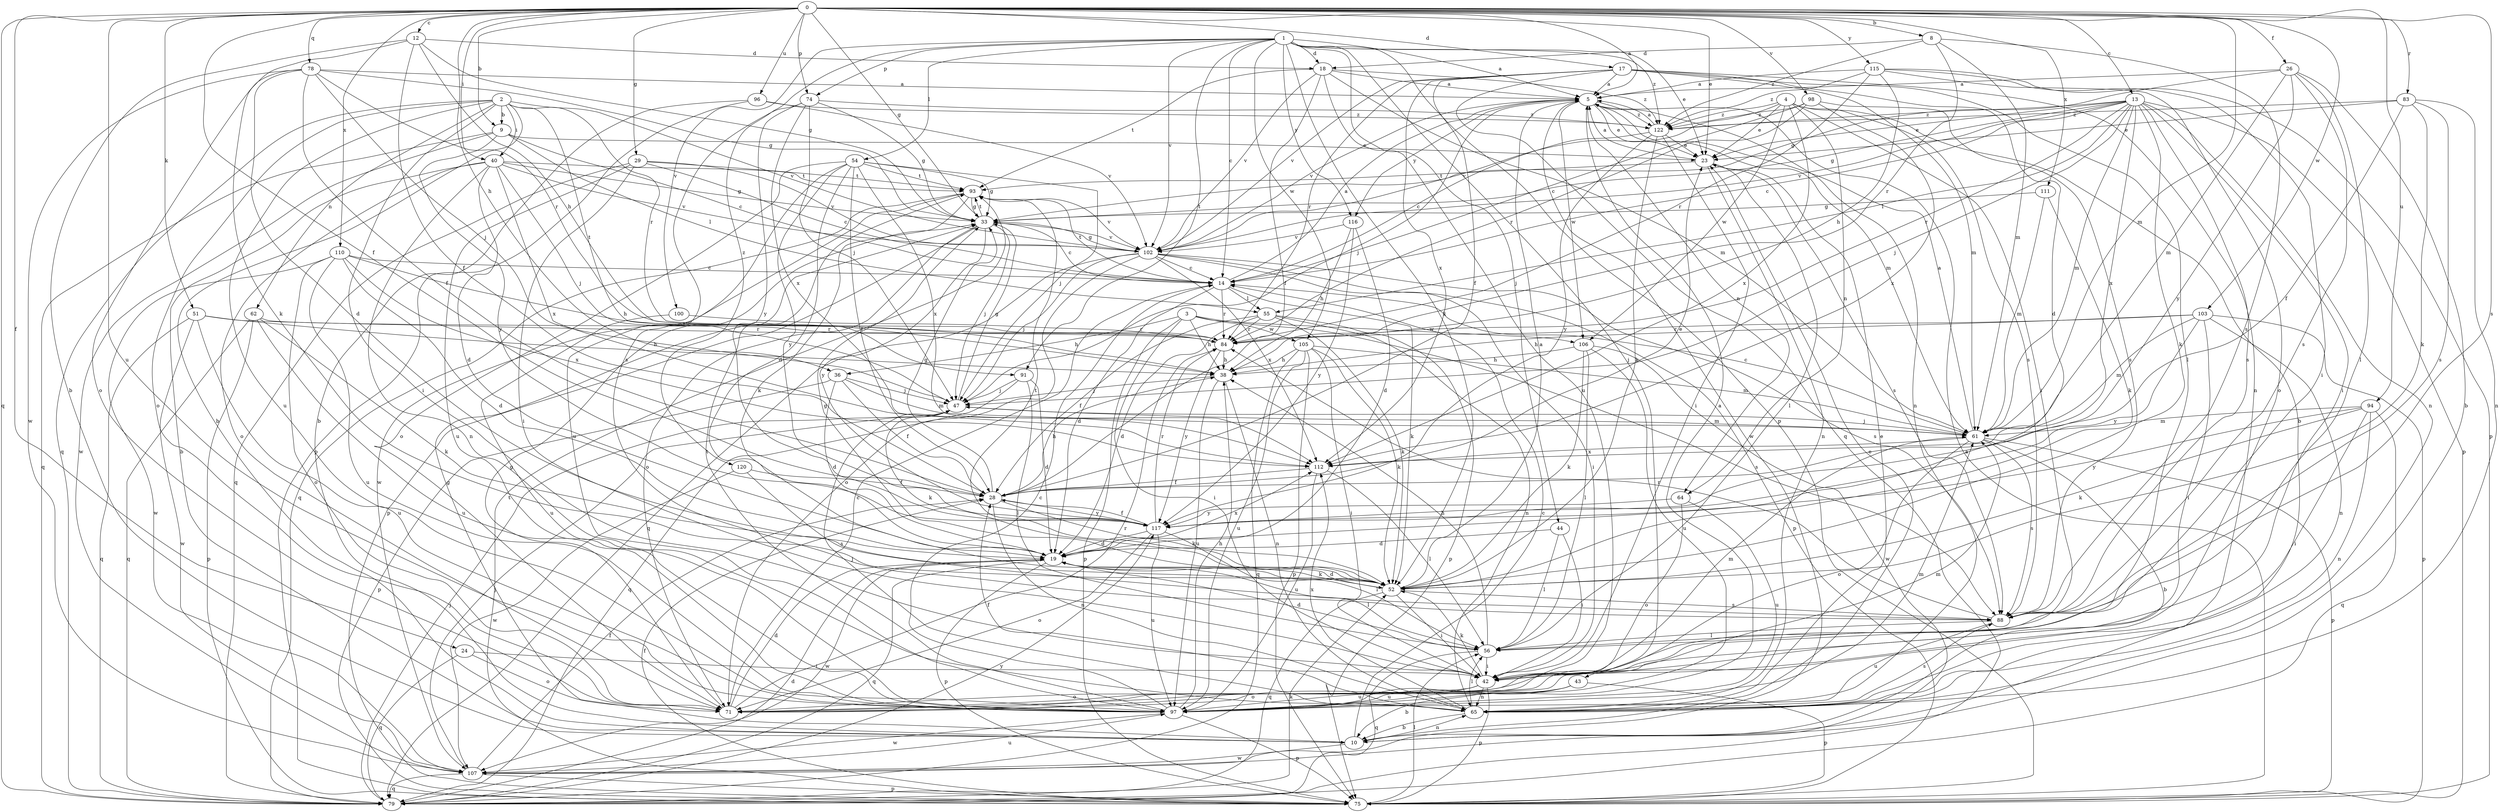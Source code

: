 strict digraph  {
0;
1;
2;
3;
4;
5;
8;
9;
10;
12;
13;
14;
17;
18;
19;
23;
24;
26;
28;
29;
33;
36;
38;
40;
42;
43;
44;
47;
51;
52;
54;
55;
56;
61;
62;
64;
65;
71;
74;
75;
78;
79;
83;
84;
88;
91;
93;
94;
96;
97;
98;
100;
102;
103;
105;
106;
107;
110;
111;
112;
115;
116;
117;
120;
122;
0 -> 5  [label=a];
0 -> 8  [label=b];
0 -> 9  [label=b];
0 -> 12  [label=c];
0 -> 13  [label=c];
0 -> 17  [label=d];
0 -> 23  [label=e];
0 -> 24  [label=f];
0 -> 26  [label=f];
0 -> 28  [label=f];
0 -> 29  [label=g];
0 -> 33  [label=g];
0 -> 36  [label=h];
0 -> 40  [label=i];
0 -> 51  [label=k];
0 -> 61  [label=m];
0 -> 74  [label=p];
0 -> 78  [label=q];
0 -> 79  [label=q];
0 -> 83  [label=r];
0 -> 88  [label=s];
0 -> 94  [label=u];
0 -> 96  [label=u];
0 -> 97  [label=u];
0 -> 98  [label=v];
0 -> 103  [label=w];
0 -> 110  [label=x];
0 -> 111  [label=x];
0 -> 115  [label=y];
1 -> 5  [label=a];
1 -> 14  [label=c];
1 -> 18  [label=d];
1 -> 23  [label=e];
1 -> 43  [label=j];
1 -> 44  [label=j];
1 -> 52  [label=k];
1 -> 54  [label=l];
1 -> 74  [label=p];
1 -> 75  [label=p];
1 -> 91  [label=t];
1 -> 100  [label=v];
1 -> 102  [label=v];
1 -> 105  [label=w];
1 -> 116  [label=y];
1 -> 120  [label=z];
1 -> 122  [label=z];
2 -> 9  [label=b];
2 -> 10  [label=b];
2 -> 40  [label=i];
2 -> 42  [label=i];
2 -> 62  [label=n];
2 -> 71  [label=o];
2 -> 79  [label=q];
2 -> 84  [label=r];
2 -> 91  [label=t];
2 -> 97  [label=u];
2 -> 102  [label=v];
3 -> 36  [label=h];
3 -> 38  [label=h];
3 -> 42  [label=i];
3 -> 75  [label=p];
3 -> 88  [label=s];
3 -> 105  [label=w];
3 -> 106  [label=w];
4 -> 10  [label=b];
4 -> 23  [label=e];
4 -> 42  [label=i];
4 -> 64  [label=n];
4 -> 88  [label=s];
4 -> 102  [label=v];
4 -> 106  [label=w];
4 -> 112  [label=x];
4 -> 122  [label=z];
5 -> 23  [label=e];
5 -> 47  [label=j];
5 -> 61  [label=m];
5 -> 64  [label=n];
5 -> 65  [label=n];
5 -> 102  [label=v];
5 -> 106  [label=w];
5 -> 107  [label=w];
5 -> 116  [label=y];
5 -> 122  [label=z];
8 -> 18  [label=d];
8 -> 61  [label=m];
8 -> 84  [label=r];
8 -> 88  [label=s];
8 -> 122  [label=z];
9 -> 14  [label=c];
9 -> 23  [label=e];
9 -> 55  [label=l];
9 -> 79  [label=q];
9 -> 107  [label=w];
9 -> 117  [label=y];
10 -> 14  [label=c];
10 -> 23  [label=e];
10 -> 33  [label=g];
10 -> 65  [label=n];
10 -> 107  [label=w];
12 -> 10  [label=b];
12 -> 18  [label=d];
12 -> 28  [label=f];
12 -> 33  [label=g];
12 -> 38  [label=h];
12 -> 52  [label=k];
13 -> 14  [label=c];
13 -> 23  [label=e];
13 -> 33  [label=g];
13 -> 42  [label=i];
13 -> 47  [label=j];
13 -> 52  [label=k];
13 -> 55  [label=l];
13 -> 61  [label=m];
13 -> 65  [label=n];
13 -> 75  [label=p];
13 -> 84  [label=r];
13 -> 88  [label=s];
13 -> 102  [label=v];
13 -> 112  [label=x];
13 -> 122  [label=z];
14 -> 5  [label=a];
14 -> 19  [label=d];
14 -> 52  [label=k];
14 -> 55  [label=l];
14 -> 84  [label=r];
14 -> 93  [label=t];
17 -> 5  [label=a];
17 -> 19  [label=d];
17 -> 28  [label=f];
17 -> 56  [label=l];
17 -> 61  [label=m];
17 -> 65  [label=n];
17 -> 79  [label=q];
17 -> 84  [label=r];
17 -> 102  [label=v];
17 -> 112  [label=x];
18 -> 5  [label=a];
18 -> 28  [label=f];
18 -> 61  [label=m];
18 -> 93  [label=t];
18 -> 97  [label=u];
18 -> 102  [label=v];
18 -> 122  [label=z];
19 -> 52  [label=k];
19 -> 56  [label=l];
19 -> 75  [label=p];
19 -> 79  [label=q];
19 -> 107  [label=w];
19 -> 112  [label=x];
23 -> 5  [label=a];
23 -> 56  [label=l];
23 -> 65  [label=n];
23 -> 88  [label=s];
23 -> 93  [label=t];
24 -> 42  [label=i];
24 -> 71  [label=o];
24 -> 79  [label=q];
26 -> 5  [label=a];
26 -> 10  [label=b];
26 -> 33  [label=g];
26 -> 56  [label=l];
26 -> 61  [label=m];
26 -> 88  [label=s];
26 -> 117  [label=y];
28 -> 23  [label=e];
28 -> 33  [label=g];
28 -> 38  [label=h];
28 -> 52  [label=k];
28 -> 65  [label=n];
28 -> 117  [label=y];
29 -> 14  [label=c];
29 -> 42  [label=i];
29 -> 79  [label=q];
29 -> 93  [label=t];
29 -> 97  [label=u];
29 -> 102  [label=v];
33 -> 14  [label=c];
33 -> 47  [label=j];
33 -> 71  [label=o];
33 -> 75  [label=p];
33 -> 93  [label=t];
33 -> 102  [label=v];
33 -> 117  [label=y];
36 -> 19  [label=d];
36 -> 28  [label=f];
36 -> 47  [label=j];
36 -> 61  [label=m];
36 -> 75  [label=p];
38 -> 47  [label=j];
38 -> 65  [label=n];
38 -> 97  [label=u];
40 -> 10  [label=b];
40 -> 19  [label=d];
40 -> 33  [label=g];
40 -> 47  [label=j];
40 -> 65  [label=n];
40 -> 71  [label=o];
40 -> 93  [label=t];
40 -> 102  [label=v];
40 -> 112  [label=x];
42 -> 52  [label=k];
42 -> 61  [label=m];
42 -> 65  [label=n];
42 -> 71  [label=o];
42 -> 75  [label=p];
42 -> 97  [label=u];
43 -> 10  [label=b];
43 -> 71  [label=o];
43 -> 75  [label=p];
43 -> 97  [label=u];
44 -> 19  [label=d];
44 -> 42  [label=i];
44 -> 56  [label=l];
47 -> 33  [label=g];
47 -> 52  [label=k];
47 -> 61  [label=m];
51 -> 38  [label=h];
51 -> 79  [label=q];
51 -> 84  [label=r];
51 -> 97  [label=u];
51 -> 107  [label=w];
52 -> 5  [label=a];
52 -> 19  [label=d];
52 -> 33  [label=g];
52 -> 42  [label=i];
52 -> 79  [label=q];
52 -> 88  [label=s];
52 -> 93  [label=t];
54 -> 19  [label=d];
54 -> 28  [label=f];
54 -> 33  [label=g];
54 -> 47  [label=j];
54 -> 71  [label=o];
54 -> 93  [label=t];
54 -> 97  [label=u];
54 -> 112  [label=x];
54 -> 117  [label=y];
55 -> 19  [label=d];
55 -> 28  [label=f];
55 -> 52  [label=k];
55 -> 65  [label=n];
55 -> 75  [label=p];
55 -> 84  [label=r];
56 -> 19  [label=d];
56 -> 38  [label=h];
56 -> 42  [label=i];
56 -> 79  [label=q];
61 -> 5  [label=a];
61 -> 10  [label=b];
61 -> 14  [label=c];
61 -> 47  [label=j];
61 -> 71  [label=o];
61 -> 75  [label=p];
61 -> 88  [label=s];
61 -> 112  [label=x];
62 -> 52  [label=k];
62 -> 75  [label=p];
62 -> 79  [label=q];
62 -> 84  [label=r];
62 -> 97  [label=u];
64 -> 71  [label=o];
64 -> 97  [label=u];
64 -> 117  [label=y];
65 -> 10  [label=b];
65 -> 23  [label=e];
65 -> 28  [label=f];
65 -> 47  [label=j];
65 -> 56  [label=l];
65 -> 88  [label=s];
65 -> 112  [label=x];
71 -> 14  [label=c];
71 -> 19  [label=d];
71 -> 33  [label=g];
71 -> 61  [label=m];
71 -> 84  [label=r];
74 -> 33  [label=g];
74 -> 47  [label=j];
74 -> 88  [label=s];
74 -> 112  [label=x];
74 -> 117  [label=y];
74 -> 122  [label=z];
75 -> 5  [label=a];
75 -> 28  [label=f];
75 -> 56  [label=l];
75 -> 93  [label=t];
78 -> 5  [label=a];
78 -> 19  [label=d];
78 -> 28  [label=f];
78 -> 33  [label=g];
78 -> 47  [label=j];
78 -> 71  [label=o];
78 -> 84  [label=r];
78 -> 107  [label=w];
79 -> 19  [label=d];
79 -> 47  [label=j];
79 -> 52  [label=k];
79 -> 117  [label=y];
83 -> 23  [label=e];
83 -> 28  [label=f];
83 -> 52  [label=k];
83 -> 65  [label=n];
83 -> 88  [label=s];
83 -> 122  [label=z];
84 -> 38  [label=h];
84 -> 117  [label=y];
88 -> 56  [label=l];
88 -> 84  [label=r];
88 -> 97  [label=u];
91 -> 19  [label=d];
91 -> 47  [label=j];
91 -> 56  [label=l];
91 -> 79  [label=q];
93 -> 33  [label=g];
93 -> 52  [label=k];
93 -> 79  [label=q];
93 -> 102  [label=v];
93 -> 107  [label=w];
94 -> 42  [label=i];
94 -> 52  [label=k];
94 -> 61  [label=m];
94 -> 65  [label=n];
94 -> 79  [label=q];
94 -> 117  [label=y];
96 -> 10  [label=b];
96 -> 75  [label=p];
96 -> 102  [label=v];
96 -> 122  [label=z];
97 -> 5  [label=a];
97 -> 14  [label=c];
97 -> 38  [label=h];
97 -> 61  [label=m];
97 -> 75  [label=p];
97 -> 93  [label=t];
97 -> 107  [label=w];
98 -> 14  [label=c];
98 -> 84  [label=r];
98 -> 88  [label=s];
98 -> 112  [label=x];
98 -> 122  [label=z];
100 -> 84  [label=r];
100 -> 97  [label=u];
102 -> 14  [label=c];
102 -> 33  [label=g];
102 -> 42  [label=i];
102 -> 47  [label=j];
102 -> 71  [label=o];
102 -> 75  [label=p];
102 -> 79  [label=q];
102 -> 88  [label=s];
102 -> 112  [label=x];
103 -> 38  [label=h];
103 -> 42  [label=i];
103 -> 61  [label=m];
103 -> 65  [label=n];
103 -> 75  [label=p];
103 -> 84  [label=r];
103 -> 117  [label=y];
105 -> 38  [label=h];
105 -> 42  [label=i];
105 -> 52  [label=k];
105 -> 61  [label=m];
105 -> 75  [label=p];
105 -> 79  [label=q];
105 -> 97  [label=u];
106 -> 38  [label=h];
106 -> 52  [label=k];
106 -> 56  [label=l];
106 -> 97  [label=u];
106 -> 107  [label=w];
107 -> 28  [label=f];
107 -> 47  [label=j];
107 -> 75  [label=p];
107 -> 79  [label=q];
107 -> 97  [label=u];
110 -> 14  [label=c];
110 -> 19  [label=d];
110 -> 38  [label=h];
110 -> 71  [label=o];
110 -> 97  [label=u];
110 -> 107  [label=w];
110 -> 112  [label=x];
111 -> 33  [label=g];
111 -> 52  [label=k];
111 -> 61  [label=m];
112 -> 28  [label=f];
112 -> 56  [label=l];
112 -> 97  [label=u];
115 -> 5  [label=a];
115 -> 38  [label=h];
115 -> 42  [label=i];
115 -> 71  [label=o];
115 -> 75  [label=p];
115 -> 84  [label=r];
115 -> 122  [label=z];
116 -> 19  [label=d];
116 -> 38  [label=h];
116 -> 102  [label=v];
116 -> 117  [label=y];
117 -> 19  [label=d];
117 -> 28  [label=f];
117 -> 56  [label=l];
117 -> 71  [label=o];
117 -> 84  [label=r];
117 -> 97  [label=u];
120 -> 28  [label=f];
120 -> 88  [label=s];
120 -> 107  [label=w];
122 -> 5  [label=a];
122 -> 14  [label=c];
122 -> 23  [label=e];
122 -> 42  [label=i];
122 -> 52  [label=k];
122 -> 117  [label=y];
}
